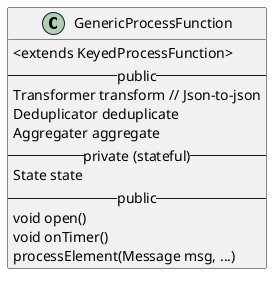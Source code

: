 @startuml
class GenericProcessFunction  {
    <extends KeyedProcessFunction>
  -- public --
  Transformer transform // Json-to-json
  Deduplicator deduplicate
  Aggregater aggregate
  -- private (stateful) --
  State state
  -- public --
  void open()
  void onTimer()
  processElement(Message msg, ...)
}
@enduml

